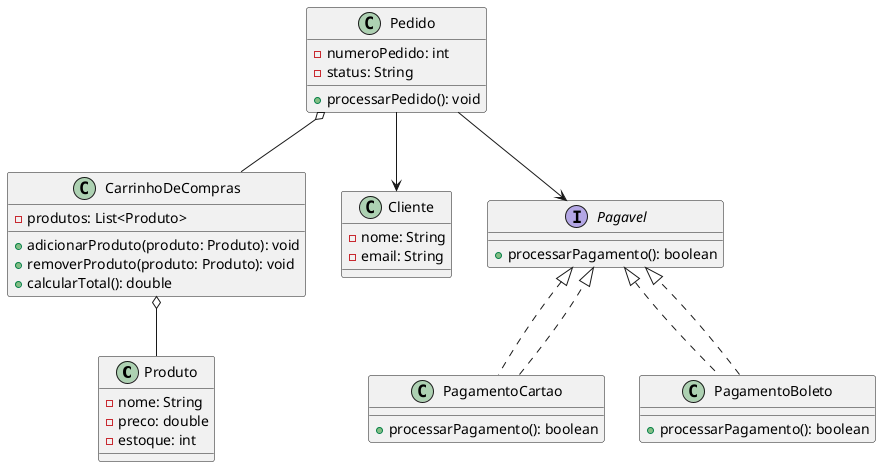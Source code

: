 @startuml
class Produto {
    - nome: String
    - preco: double
    - estoque: int
}

class CarrinhoDeCompras {
    - produtos: List<Produto>
    + adicionarProduto(produto: Produto): void
    + removerProduto(produto: Produto): void
    + calcularTotal(): double
}

class Cliente {
    - nome: String
    - email: String
}

class Pedido {
    - numeroPedido: int
    - status: String
    + processarPedido(): void
}

interface Pagavel {
    + processarPagamento(): boolean
}

class PagamentoCartao implements Pagavel {
    + processarPagamento(): boolean
}

class PagamentoBoleto implements Pagavel {
    + processarPagamento(): boolean
}

CarrinhoDeCompras o-- Produto
Pedido o-- CarrinhoDeCompras
Pedido --> Cliente
Pedido --> Pagavel
PagamentoCartao ..|> Pagavel
PagamentoBoleto ..|> Pagavel
@enduml
